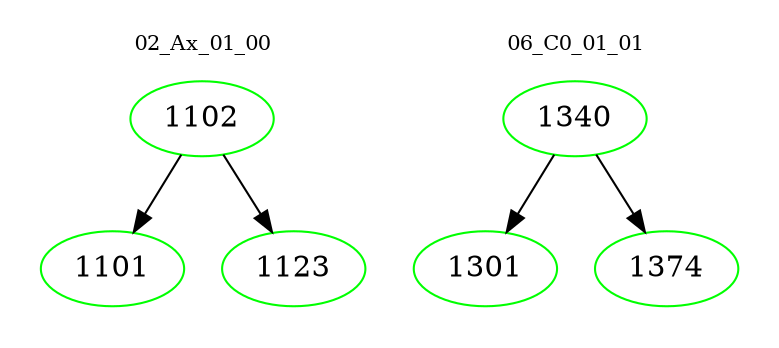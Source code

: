 digraph{
subgraph cluster_0 {
color = white
label = "02_Ax_01_00";
fontsize=10;
T0_1102 [label="1102", color="green"]
T0_1102 -> T0_1101 [color="black"]
T0_1101 [label="1101", color="green"]
T0_1102 -> T0_1123 [color="black"]
T0_1123 [label="1123", color="green"]
}
subgraph cluster_1 {
color = white
label = "06_C0_01_01";
fontsize=10;
T1_1340 [label="1340", color="green"]
T1_1340 -> T1_1301 [color="black"]
T1_1301 [label="1301", color="green"]
T1_1340 -> T1_1374 [color="black"]
T1_1374 [label="1374", color="green"]
}
}
